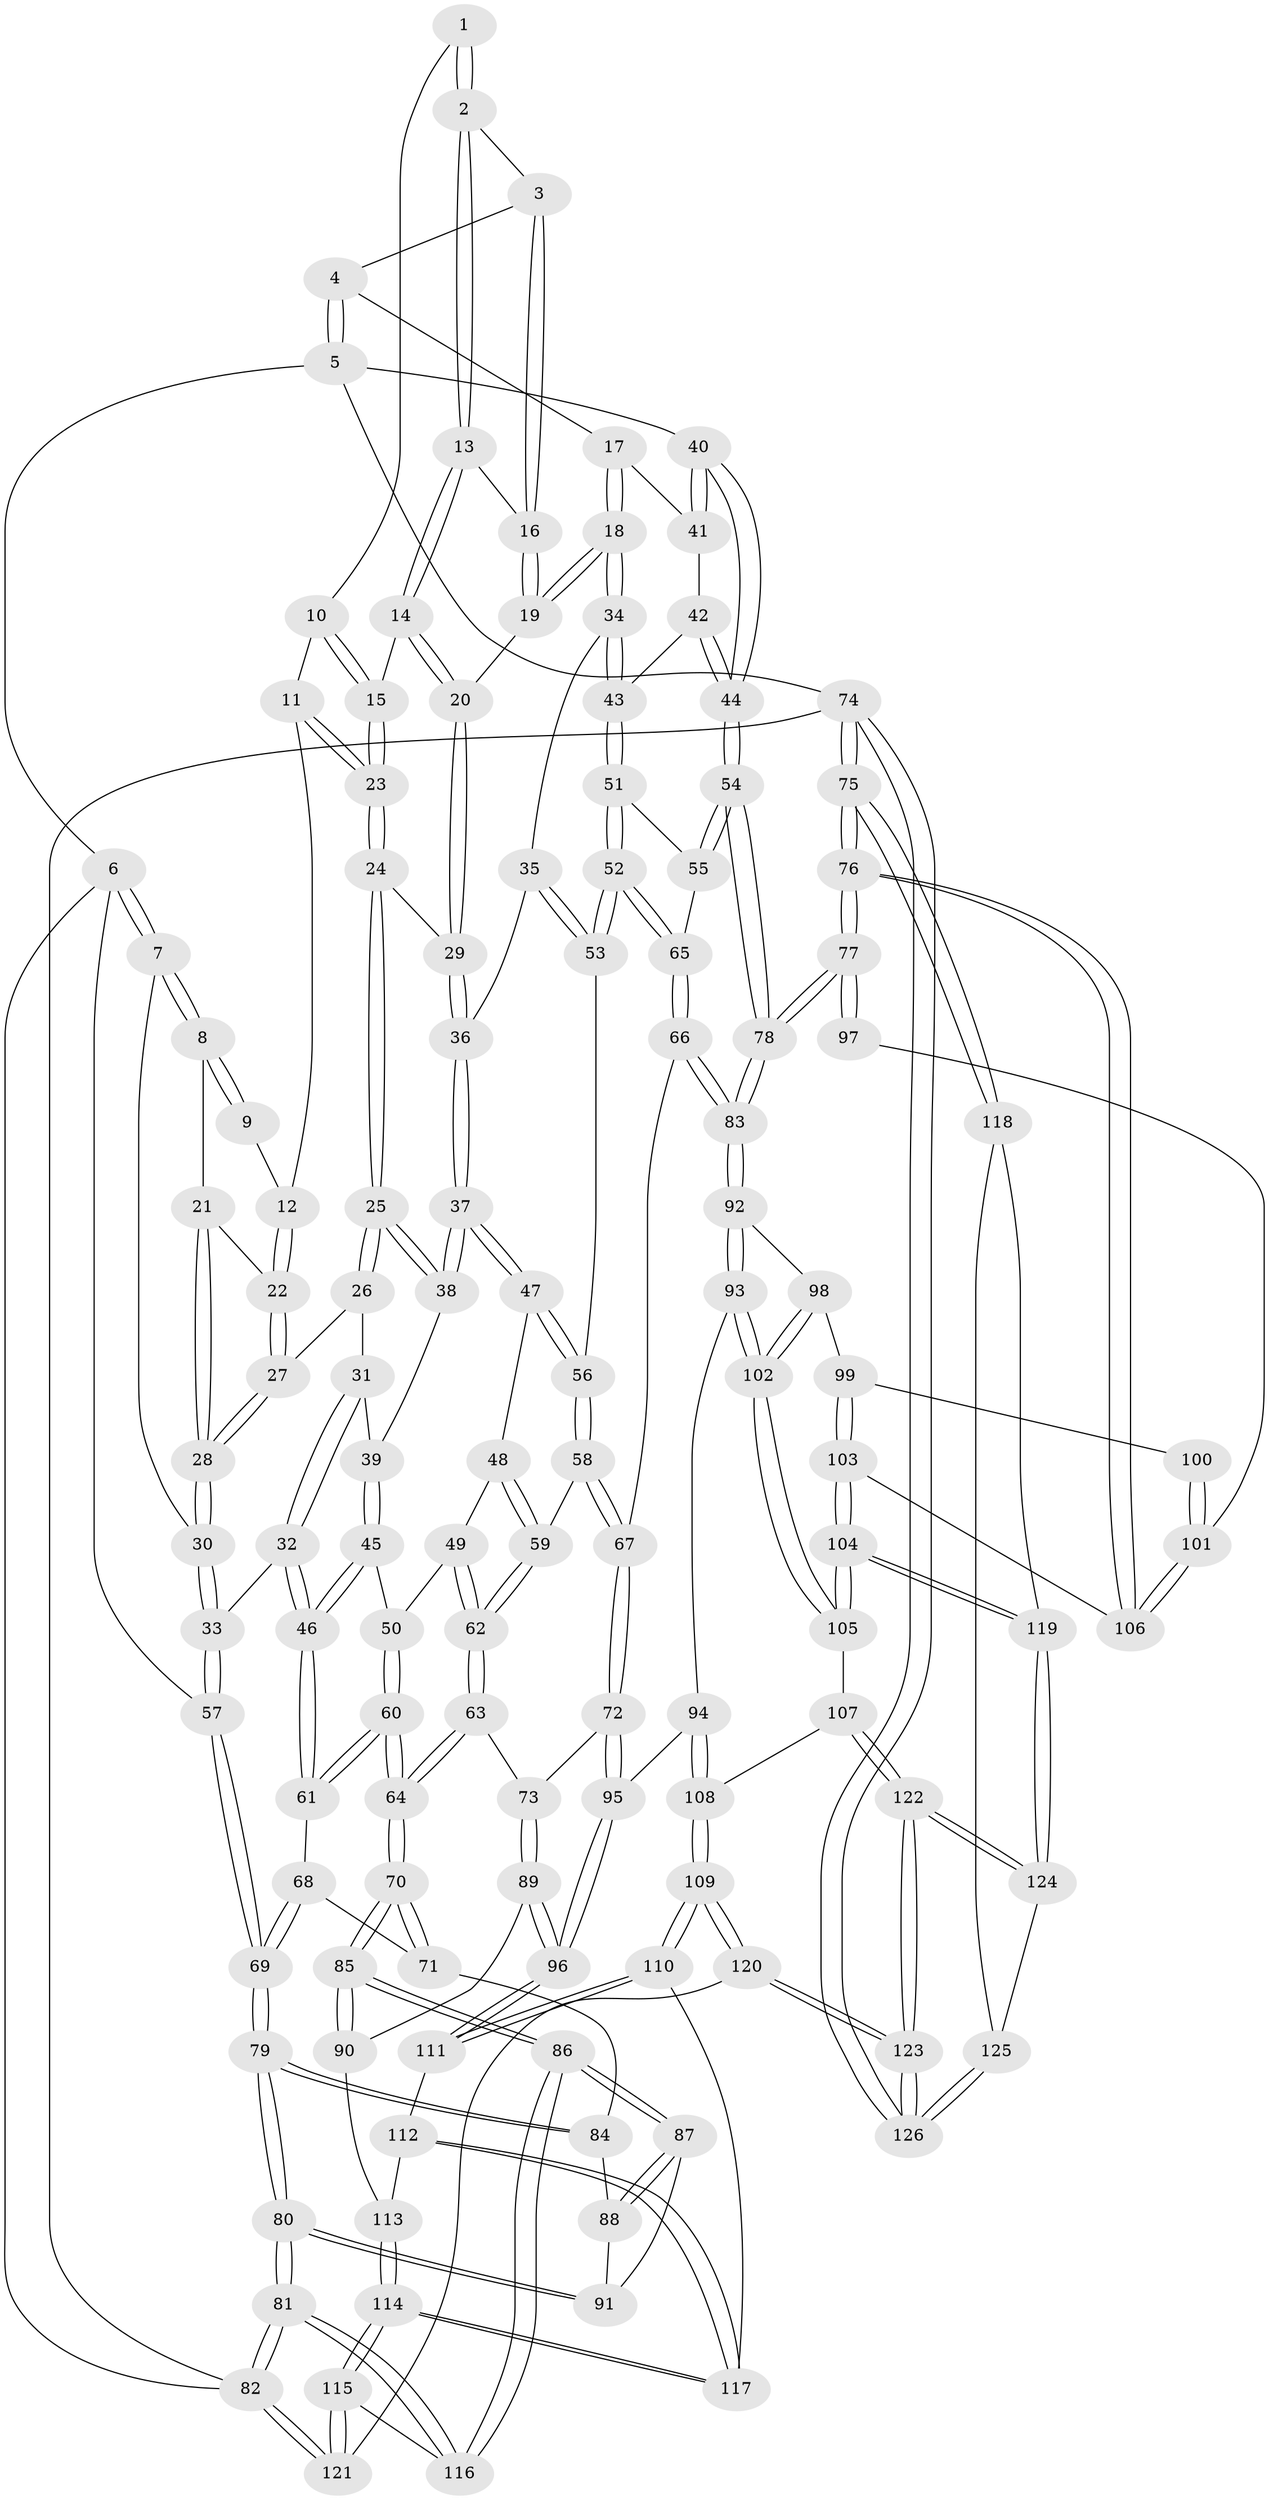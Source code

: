 // Generated by graph-tools (version 1.1) at 2025/16/03/09/25 04:16:47]
// undirected, 126 vertices, 312 edges
graph export_dot {
graph [start="1"]
  node [color=gray90,style=filled];
  1 [pos="+0.48558033444769344+0"];
  2 [pos="+0.615016570601403+0"];
  3 [pos="+0.6316850676740438+0"];
  4 [pos="+0.9729271741141855+0"];
  5 [pos="+1+0"];
  6 [pos="+0+0"];
  7 [pos="+0+0"];
  8 [pos="+0.033161384906735626+0"];
  9 [pos="+0.48352426550477123+0"];
  10 [pos="+0.4823497492346695+0"];
  11 [pos="+0.4332549270681012+0.07363551872344658"];
  12 [pos="+0.4236649885793422+0.0702789698749856"];
  13 [pos="+0.5284126237633071+0.066822569156988"];
  14 [pos="+0.5098833345940522+0.08220566824296986"];
  15 [pos="+0.5031973508690988+0.08100991017898417"];
  16 [pos="+0.6535899587115598+0.03244210229579025"];
  17 [pos="+0.752859401894562+0.13472529619856508"];
  18 [pos="+0.7359676856484857+0.15687534178913962"];
  19 [pos="+0.6953910477536097+0.12149967507607821"];
  20 [pos="+0.5522323144860588+0.1374134000718539"];
  21 [pos="+0.3562646864071284+0.052312385291175836"];
  22 [pos="+0.36105351601194186+0.05691296986743167"];
  23 [pos="+0.460271401803729+0.08996128499362806"];
  24 [pos="+0.4399071712266886+0.1735105425741958"];
  25 [pos="+0.413453202548669+0.19756083650872994"];
  26 [pos="+0.37327268640634403+0.17919278940935798"];
  27 [pos="+0.35619797944532394+0.16792100793594444"];
  28 [pos="+0.2513989224001477+0.19240071554242988"];
  29 [pos="+0.5345594681004371+0.19390729761259762"];
  30 [pos="+0.18219482547736426+0.2168861889242092"];
  31 [pos="+0.34049129189060523+0.23864975352078072"];
  32 [pos="+0.17743474369140116+0.32004611659911497"];
  33 [pos="+0.17489940826264358+0.31680341814963253"];
  34 [pos="+0.7421219209192818+0.1824432346155069"];
  35 [pos="+0.710425220223136+0.21724330806607572"];
  36 [pos="+0.5592867482609046+0.2736068325699203"];
  37 [pos="+0.5481943868196528+0.29068731385427143"];
  38 [pos="+0.4207113221767907+0.2509154326522246"];
  39 [pos="+0.4165616897534071+0.25592127919823277"];
  40 [pos="+1+0"];
  41 [pos="+1+0"];
  42 [pos="+0.8611407946778364+0.210978981147338"];
  43 [pos="+0.8188820603304758+0.2241966245368787"];
  44 [pos="+1+0.3386917358093335"];
  45 [pos="+0.398051091350094+0.28462525790311544"];
  46 [pos="+0.18594093912145782+0.33271624679038886"];
  47 [pos="+0.5472416978434852+0.3130402599551242"];
  48 [pos="+0.47780686922312626+0.3697997648200544"];
  49 [pos="+0.4380111636360226+0.38827222588616195"];
  50 [pos="+0.4265879149894495+0.38083136836677556"];
  51 [pos="+0.8511694198830587+0.33629411197017894"];
  52 [pos="+0.7537418030393578+0.43833132188884233"];
  53 [pos="+0.6937904456049276+0.39728611298886946"];
  54 [pos="+1+0.43146078430258544"];
  55 [pos="+0.9781261048205476+0.3961356927046457"];
  56 [pos="+0.6140479205680937+0.4035366715812321"];
  57 [pos="+0+0.3446741857387108"];
  58 [pos="+0.5758542713395368+0.4721751646247837"];
  59 [pos="+0.5567249256453936+0.4705045459477068"];
  60 [pos="+0.21585104034223818+0.3916213565897684"];
  61 [pos="+0.19463115277640222+0.35710796909105613"];
  62 [pos="+0.440097104334132+0.48679326706043397"];
  63 [pos="+0.43139197803970436+0.499496468998038"];
  64 [pos="+0.2516237883914822+0.5234648275236738"];
  65 [pos="+0.7737891959629403+0.5212909745596173"];
  66 [pos="+0.7733766015387964+0.5357096178965544"];
  67 [pos="+0.6031259172984558+0.5519361503026465"];
  68 [pos="+0.06875053744746447+0.48220101418711864"];
  69 [pos="+0+0.469228573885042"];
  70 [pos="+0.2321989920246237+0.5985317990582989"];
  71 [pos="+0.076053176976773+0.5761380883021688"];
  72 [pos="+0.5811011909157132+0.5908561272354627"];
  73 [pos="+0.46927236022456653+0.5840585992036721"];
  74 [pos="+1+1"];
  75 [pos="+1+1"];
  76 [pos="+1+0.8853262689922846"];
  77 [pos="+1+0.4778381263664607"];
  78 [pos="+1+0.47470908792328415"];
  79 [pos="+0+0.5669825358712004"];
  80 [pos="+0+0.7469610729756844"];
  81 [pos="+0+1"];
  82 [pos="+0+1"];
  83 [pos="+0.7888330501069907+0.5631354677180287"];
  84 [pos="+0.06132281810933665+0.5796354279636434"];
  85 [pos="+0.24140754327412994+0.6409362404945277"];
  86 [pos="+0.1774791702260227+0.7277747310267921"];
  87 [pos="+0.14398419868924453+0.7193417483272317"];
  88 [pos="+0.057445397162866264+0.6376744446299121"];
  89 [pos="+0.4344317562147729+0.6457918713700447"];
  90 [pos="+0.2766981071244788+0.659325722281584"];
  91 [pos="+0.04296716914791603+0.6982747755605553"];
  92 [pos="+0.7913177164195899+0.5874545217092013"];
  93 [pos="+0.6320455786420385+0.6893454299890152"];
  94 [pos="+0.6285624197659048+0.6899498698908635"];
  95 [pos="+0.6003044094061595+0.6825735966192078"];
  96 [pos="+0.5120976137893622+0.7613655000942395"];
  97 [pos="+0.9639658838855647+0.6133164569800998"];
  98 [pos="+0.8020130720924332+0.6087753633747264"];
  99 [pos="+0.8306719622249015+0.6299373942975844"];
  100 [pos="+0.8858120956877978+0.6387897186287284"];
  101 [pos="+0.9438987468465125+0.7081984071631781"];
  102 [pos="+0.754325286042477+0.7383026378813874"];
  103 [pos="+0.8879893340885712+0.8037275073480025"];
  104 [pos="+0.7927749609233756+0.8507709955565369"];
  105 [pos="+0.7754108178999524+0.8446338860406964"];
  106 [pos="+0.9847479124345813+0.8000420115144142"];
  107 [pos="+0.702402443866335+0.8578065170455934"];
  108 [pos="+0.6993733105976122+0.8580652686776682"];
  109 [pos="+0.5696329837937975+0.9159731521604559"];
  110 [pos="+0.5285191467771821+0.8344610665729074"];
  111 [pos="+0.5097354917980625+0.7698615112355104"];
  112 [pos="+0.39175459491959846+0.7782001093870277"];
  113 [pos="+0.29002272943705015+0.6789944943174439"];
  114 [pos="+0.31862091791724134+0.9020305357774845"];
  115 [pos="+0.29937507186643897+0.9374633390487436"];
  116 [pos="+0.15780784912843476+0.8129151388242905"];
  117 [pos="+0.34247380278159456+0.8752179372404838"];
  118 [pos="+0.8883911612725517+0.9516957117564429"];
  119 [pos="+0.8024088881660063+0.8821585798509882"];
  120 [pos="+0.49130356481276544+1"];
  121 [pos="+0.3562605697305525+1"];
  122 [pos="+0.7470156472068661+1"];
  123 [pos="+0.7147081910970545+1"];
  124 [pos="+0.7905405608716265+0.9750044730177656"];
  125 [pos="+0.8490162509990946+0.9891351145988166"];
  126 [pos="+1+1"];
  1 -- 2;
  1 -- 2;
  1 -- 10;
  2 -- 3;
  2 -- 13;
  2 -- 13;
  3 -- 4;
  3 -- 16;
  3 -- 16;
  4 -- 5;
  4 -- 5;
  4 -- 17;
  5 -- 6;
  5 -- 40;
  5 -- 74;
  6 -- 7;
  6 -- 7;
  6 -- 57;
  6 -- 82;
  7 -- 8;
  7 -- 8;
  7 -- 30;
  8 -- 9;
  8 -- 9;
  8 -- 21;
  9 -- 12;
  10 -- 11;
  10 -- 15;
  10 -- 15;
  11 -- 12;
  11 -- 23;
  11 -- 23;
  12 -- 22;
  12 -- 22;
  13 -- 14;
  13 -- 14;
  13 -- 16;
  14 -- 15;
  14 -- 20;
  14 -- 20;
  15 -- 23;
  15 -- 23;
  16 -- 19;
  16 -- 19;
  17 -- 18;
  17 -- 18;
  17 -- 41;
  18 -- 19;
  18 -- 19;
  18 -- 34;
  18 -- 34;
  19 -- 20;
  20 -- 29;
  20 -- 29;
  21 -- 22;
  21 -- 28;
  21 -- 28;
  22 -- 27;
  22 -- 27;
  23 -- 24;
  23 -- 24;
  24 -- 25;
  24 -- 25;
  24 -- 29;
  25 -- 26;
  25 -- 26;
  25 -- 38;
  25 -- 38;
  26 -- 27;
  26 -- 31;
  27 -- 28;
  27 -- 28;
  28 -- 30;
  28 -- 30;
  29 -- 36;
  29 -- 36;
  30 -- 33;
  30 -- 33;
  31 -- 32;
  31 -- 32;
  31 -- 39;
  32 -- 33;
  32 -- 46;
  32 -- 46;
  33 -- 57;
  33 -- 57;
  34 -- 35;
  34 -- 43;
  34 -- 43;
  35 -- 36;
  35 -- 53;
  35 -- 53;
  36 -- 37;
  36 -- 37;
  37 -- 38;
  37 -- 38;
  37 -- 47;
  37 -- 47;
  38 -- 39;
  39 -- 45;
  39 -- 45;
  40 -- 41;
  40 -- 41;
  40 -- 44;
  40 -- 44;
  41 -- 42;
  42 -- 43;
  42 -- 44;
  42 -- 44;
  43 -- 51;
  43 -- 51;
  44 -- 54;
  44 -- 54;
  45 -- 46;
  45 -- 46;
  45 -- 50;
  46 -- 61;
  46 -- 61;
  47 -- 48;
  47 -- 56;
  47 -- 56;
  48 -- 49;
  48 -- 59;
  48 -- 59;
  49 -- 50;
  49 -- 62;
  49 -- 62;
  50 -- 60;
  50 -- 60;
  51 -- 52;
  51 -- 52;
  51 -- 55;
  52 -- 53;
  52 -- 53;
  52 -- 65;
  52 -- 65;
  53 -- 56;
  54 -- 55;
  54 -- 55;
  54 -- 78;
  54 -- 78;
  55 -- 65;
  56 -- 58;
  56 -- 58;
  57 -- 69;
  57 -- 69;
  58 -- 59;
  58 -- 67;
  58 -- 67;
  59 -- 62;
  59 -- 62;
  60 -- 61;
  60 -- 61;
  60 -- 64;
  60 -- 64;
  61 -- 68;
  62 -- 63;
  62 -- 63;
  63 -- 64;
  63 -- 64;
  63 -- 73;
  64 -- 70;
  64 -- 70;
  65 -- 66;
  65 -- 66;
  66 -- 67;
  66 -- 83;
  66 -- 83;
  67 -- 72;
  67 -- 72;
  68 -- 69;
  68 -- 69;
  68 -- 71;
  69 -- 79;
  69 -- 79;
  70 -- 71;
  70 -- 71;
  70 -- 85;
  70 -- 85;
  71 -- 84;
  72 -- 73;
  72 -- 95;
  72 -- 95;
  73 -- 89;
  73 -- 89;
  74 -- 75;
  74 -- 75;
  74 -- 126;
  74 -- 126;
  74 -- 82;
  75 -- 76;
  75 -- 76;
  75 -- 118;
  75 -- 118;
  76 -- 77;
  76 -- 77;
  76 -- 106;
  76 -- 106;
  77 -- 78;
  77 -- 78;
  77 -- 97;
  77 -- 97;
  78 -- 83;
  78 -- 83;
  79 -- 80;
  79 -- 80;
  79 -- 84;
  79 -- 84;
  80 -- 81;
  80 -- 81;
  80 -- 91;
  80 -- 91;
  81 -- 82;
  81 -- 82;
  81 -- 116;
  81 -- 116;
  82 -- 121;
  82 -- 121;
  83 -- 92;
  83 -- 92;
  84 -- 88;
  85 -- 86;
  85 -- 86;
  85 -- 90;
  85 -- 90;
  86 -- 87;
  86 -- 87;
  86 -- 116;
  86 -- 116;
  87 -- 88;
  87 -- 88;
  87 -- 91;
  88 -- 91;
  89 -- 90;
  89 -- 96;
  89 -- 96;
  90 -- 113;
  92 -- 93;
  92 -- 93;
  92 -- 98;
  93 -- 94;
  93 -- 102;
  93 -- 102;
  94 -- 95;
  94 -- 108;
  94 -- 108;
  95 -- 96;
  95 -- 96;
  96 -- 111;
  96 -- 111;
  97 -- 101;
  98 -- 99;
  98 -- 102;
  98 -- 102;
  99 -- 100;
  99 -- 103;
  99 -- 103;
  100 -- 101;
  100 -- 101;
  101 -- 106;
  101 -- 106;
  102 -- 105;
  102 -- 105;
  103 -- 104;
  103 -- 104;
  103 -- 106;
  104 -- 105;
  104 -- 105;
  104 -- 119;
  104 -- 119;
  105 -- 107;
  107 -- 108;
  107 -- 122;
  107 -- 122;
  108 -- 109;
  108 -- 109;
  109 -- 110;
  109 -- 110;
  109 -- 120;
  109 -- 120;
  110 -- 111;
  110 -- 111;
  110 -- 117;
  111 -- 112;
  112 -- 113;
  112 -- 117;
  112 -- 117;
  113 -- 114;
  113 -- 114;
  114 -- 115;
  114 -- 115;
  114 -- 117;
  114 -- 117;
  115 -- 116;
  115 -- 121;
  115 -- 121;
  118 -- 119;
  118 -- 125;
  119 -- 124;
  119 -- 124;
  120 -- 121;
  120 -- 123;
  120 -- 123;
  122 -- 123;
  122 -- 123;
  122 -- 124;
  122 -- 124;
  123 -- 126;
  123 -- 126;
  124 -- 125;
  125 -- 126;
  125 -- 126;
}
